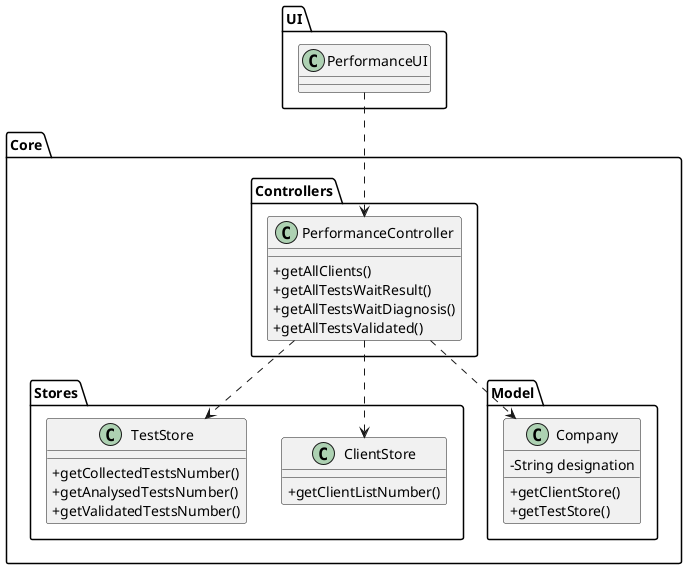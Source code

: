 @startuml
'https://plantuml.com/class-diagram

skinparam classAttributeIconSize 0

package "UI" {
class PerformanceUI{
}
}

package "Core" {
package "Controllers"{
class PerformanceController{
  +getAllClients()
  +getAllTestsWaitResult()
  +getAllTestsWaitDiagnosis()
  +getAllTestsValidated()
}
}

package "Stores"{
class ClientStore{
  +getClientListNumber()
}

class TestStore{
  +getCollectedTestsNumber()
  +getAnalysedTestsNumber()
  +getValidatedTestsNumber()
}
}

package "Model"{
class Company{
  -String designation
  +getClientStore()
  +getTestStore()
}
}


}
PerformanceUI ..> PerformanceController
PerformanceController ..> Company
PerformanceController ..> ClientStore
PerformanceController ..> TestStore

@enduml